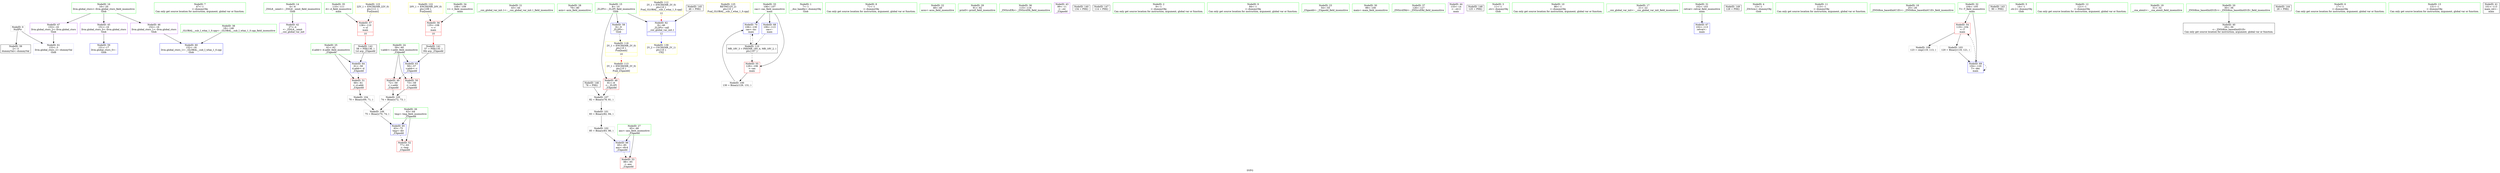digraph "SVFG" {
	label="SVFG";

	Node0x564614c7a310 [shape=record,color=grey,label="{NodeID: 0\nNullPtr}"];
	Node0x564614c7a310 -> Node0x564614c7f500[style=solid];
	Node0x564614c7a310 -> Node0x564614c81880[style=solid];
	Node0x564614c7d760 [shape=record,color=green,label="{NodeID: 7\n47\<--1\n\<--dummyObj\nCan only get source location for instruction, argument, global var or function.}"];
	Node0x564614c7ddb0 [shape=record,color=green,label="{NodeID: 14\n4\<--6\n_ZStL8__ioinit\<--_ZStL8__ioinit_field_insensitive\nGlob }"];
	Node0x564614c7ddb0 -> Node0x564614c7f7d0[style=solid];
	Node0x564614c848f0 [shape=record,color=grey,label="{NodeID: 104\n70 = Binary(69, 71, )\n}"];
	Node0x564614c848f0 -> Node0x564614c84bf0[style=solid];
	Node0x564614c7e4b0 [shape=record,color=green,label="{NodeID: 21\n43\<--44\n__cxx_global_var_init.1\<--__cxx_global_var_init.1_field_insensitive\n}"];
	Node0x564614c7eaf0 [shape=record,color=green,label="{NodeID: 28\n79\<--80\nasin\<--asin_field_insensitive\n}"];
	Node0x564614c897b0 [shape=record,color=yellow,style=double,label="{NodeID: 118\n2V_1 = ENCHI(MR_2V_0)\npts\{10 \}\nFun[main]|{<s0>10}}"];
	Node0x564614c897b0:s0 -> Node0x564614c89320[style=dashed,color=red];
	Node0x564614c7f130 [shape=record,color=green,label="{NodeID: 35\n110\<--111\nd\<--d_field_insensitive\nmain\n}"];
	Node0x564614c7f130 -> Node0x564614c814b0[style=solid];
	Node0x564614c8a840 [shape=record,color=yellow,style=double,label="{NodeID: 125\nRETMU(2V_2)\npts\{10 \}\nFun[_GLOBAL__sub_I_whai_1_0.cpp]}"];
	Node0x564614c7f7d0 [shape=record,color=purple,label="{NodeID: 42\n27\<--4\n\<--_ZStL8__ioinit\n__cxx_global_var_init\n}"];
	Node0x564614c80e30 [shape=record,color=red,label="{NodeID: 49\n72\<--59\n\<--v.addr\n_Z3gaodd\n}"];
	Node0x564614c80e30 -> Node0x564614c84a70[style=solid];
	Node0x564614c8b640 [shape=record,color=yellow,style=double,label="{NodeID: 139\n2V_2 = CSCHI(MR_2V_1)\npts\{10 \}\nCS[]}"];
	Node0x564614c813e0 [shape=record,color=red,label="{NodeID: 56\n135\<--108\n\<--v\nmain\n|{<s0>10}}"];
	Node0x564614c813e0:s0 -> Node0x564614c8eec0[style=solid,color=red];
	Node0x564614c8ffe0 [shape=record,color=black,label="{NodeID: 146\n78 = PHI()\n}"];
	Node0x564614c8ffe0 -> Node0x564614c84d70[style=solid];
	Node0x564614c81a50 [shape=record,color=blue,label="{NodeID: 63\n59\<--57\nv.addr\<--v\n_Z3gaodd\n}"];
	Node0x564614c81a50 -> Node0x564614c80e30[style=dashed];
	Node0x564614c81a50 -> Node0x564614c80f00[style=dashed];
	Node0x564614c82000 [shape=record,color=blue,label="{NodeID: 70\n106\<--130\ncas\<--inc\nmain\n}"];
	Node0x564614c82000 -> Node0x564614c881f0[style=dashed];
	Node0x564614c7c320 [shape=record,color=green,label="{NodeID: 1\n7\<--1\n__dso_handle\<--dummyObj\nGlob }"];
	Node0x564614c7d7f0 [shape=record,color=green,label="{NodeID: 8\n71\<--1\n\<--dummyObj\nCan only get source location for instruction, argument, global var or function.}"];
	Node0x564614c7deb0 [shape=record,color=green,label="{NodeID: 15\n8\<--10\n_ZL2PI\<--_ZL2PI_field_insensitive\nGlob }"];
	Node0x564614c7deb0 -> Node0x564614c80d60[style=solid];
	Node0x564614c7deb0 -> Node0x564614c81580[style=solid];
	Node0x564614c7deb0 -> Node0x564614c81980[style=solid];
	Node0x564614c84a70 [shape=record,color=grey,label="{NodeID: 105\n74 = Binary(72, 73, )\n}"];
	Node0x564614c84a70 -> Node0x564614c84bf0[style=solid];
	Node0x564614c7e5b0 [shape=record,color=green,label="{NodeID: 22\n48\<--49\nacos\<--acos_field_insensitive\n}"];
	Node0x564614c89210 [shape=record,color=yellow,style=double,label="{NodeID: 112\n2V_1 = ENCHI(MR_2V_0)\npts\{10 \}\nFun[_GLOBAL__sub_I_whai_1_0.cpp]|{<s0>12}}"];
	Node0x564614c89210:s0 -> Node0x564614c81980[style=dashed,color=red];
	Node0x564614c7ebf0 [shape=record,color=green,label="{NodeID: 29\n91\<--92\nprintf\<--printf_field_insensitive\n}"];
	Node0x564614c7f200 [shape=record,color=green,label="{NodeID: 36\n115\<--116\n_ZNSirsERi\<--_ZNSirsERi_field_insensitive\n}"];
	Node0x564614c7f8a0 [shape=record,color=purple,label="{NodeID: 43\n89\<--11\n\<--.str\n_Z3gaodd\n}"];
	Node0x564614c80f00 [shape=record,color=red,label="{NodeID: 50\n73\<--59\n\<--v.addr\n_Z3gaodd\n}"];
	Node0x564614c80f00 -> Node0x564614c84a70[style=solid];
	Node0x564614b11840 [shape=record,color=black,label="{NodeID: 140\n134 = PHI()\n}"];
	Node0x564614c814b0 [shape=record,color=red,label="{NodeID: 57\n136\<--110\n\<--d\nmain\n|{<s0>10}}"];
	Node0x564614c814b0:s0 -> Node0x564614c8f0b0[style=solid,color=red];
	Node0x564614c900e0 [shape=record,color=black,label="{NodeID: 147\n114 = PHI()\n}"];
	Node0x564614c81b20 [shape=record,color=blue,label="{NodeID: 64\n61\<--58\nd.addr\<--d\n_Z3gaodd\n}"];
	Node0x564614c81b20 -> Node0x564614c80fd0[style=dashed];
	Node0x564614c7b280 [shape=record,color=green,label="{NodeID: 2\n9\<--1\n\<--dummyObj\nCan only get source location for instruction, argument, global var or function.}"];
	Node0x564614c7d8b0 [shape=record,color=green,label="{NodeID: 9\n84\<--1\n\<--dummyObj\nCan only get source location for instruction, argument, global var or function.}"];
	Node0x564614c7dfb0 [shape=record,color=green,label="{NodeID: 16\n16\<--20\nllvm.global_ctors\<--llvm.global_ctors_field_insensitive\nGlob }"];
	Node0x564614c7dfb0 -> Node0x564614c7fa40[style=solid];
	Node0x564614c7dfb0 -> Node0x564614c7fb40[style=solid];
	Node0x564614c7dfb0 -> Node0x564614c7fc40[style=solid];
	Node0x564614c84bf0 [shape=record,color=grey,label="{NodeID: 106\n75 = Binary(70, 74, )\n}"];
	Node0x564614c84bf0 -> Node0x564614c81bf0[style=solid];
	Node0x564614c7e6b0 [shape=record,color=green,label="{NodeID: 23\n54\<--55\n_Z3gaodd\<--_Z3gaodd_field_insensitive\n}"];
	Node0x564614c89320 [shape=record,color=yellow,style=double,label="{NodeID: 113\n2V_1 = ENCHI(MR_2V_0)\npts\{10 \}\nFun[_Z3gaodd]}"];
	Node0x564614c89320 -> Node0x564614c80d60[style=dashed];
	Node0x564614c7ecf0 [shape=record,color=green,label="{NodeID: 30\n99\<--100\nmain\<--main_field_insensitive\n}"];
	Node0x564614c7f300 [shape=record,color=green,label="{NodeID: 37\n126\<--127\n_ZNSirsERd\<--_ZNSirsERd_field_insensitive\n}"];
	Node0x564614c7f970 [shape=record,color=purple,label="{NodeID: 44\n133\<--14\n\<--.str.2\nmain\n}"];
	Node0x564614c80fd0 [shape=record,color=red,label="{NodeID: 51\n69\<--61\n\<--d.addr\n_Z3gaodd\n}"];
	Node0x564614c80fd0 -> Node0x564614c848f0[style=solid];
	Node0x564614c8eec0 [shape=record,color=black,label="{NodeID: 141\n57 = PHI(135, )\n0th arg _Z3gaodd }"];
	Node0x564614c8eec0 -> Node0x564614c81a50[style=solid];
	Node0x564614c81580 [shape=record,color=blue,label="{NodeID: 58\n8\<--9\n_ZL2PI\<--\nGlob }"];
	Node0x564614c81580 -> Node0x564614c897b0[style=dashed];
	Node0x564614c901b0 [shape=record,color=black,label="{NodeID: 148\n125 = PHI()\n}"];
	Node0x564614c81bf0 [shape=record,color=blue,label="{NodeID: 65\n63\<--75\ntmp\<--div\n_Z3gaodd\n}"];
	Node0x564614c81bf0 -> Node0x564614c810a0[style=dashed];
	Node0x564614c7b310 [shape=record,color=green,label="{NodeID: 3\n11\<--1\n.str\<--dummyObj\nGlob }"];
	Node0x564614c7d9b0 [shape=record,color=green,label="{NodeID: 10\n86\<--1\n\<--dummyObj\nCan only get source location for instruction, argument, global var or function.}"];
	Node0x564614c84370 [shape=record,color=grey,label="{NodeID: 100\n130 = Binary(129, 131, )\n}"];
	Node0x564614c84370 -> Node0x564614c82000[style=solid];
	Node0x564614c7e0b0 [shape=record,color=green,label="{NodeID: 17\n21\<--22\n__cxx_global_var_init\<--__cxx_global_var_init_field_insensitive\n}"];
	Node0x564614c84d70 [shape=record,color=grey,label="{NodeID: 107\n82 = Binary(78, 81, )\n}"];
	Node0x564614c84d70 -> Node0x564614c84470[style=solid];
	Node0x564614c7e7b0 [shape=record,color=green,label="{NodeID: 24\n59\<--60\nv.addr\<--v.addr_field_insensitive\n_Z3gaodd\n}"];
	Node0x564614c7e7b0 -> Node0x564614c80e30[style=solid];
	Node0x564614c7e7b0 -> Node0x564614c80f00[style=solid];
	Node0x564614c7e7b0 -> Node0x564614c81a50[style=solid];
	Node0x564614c7edf0 [shape=record,color=green,label="{NodeID: 31\n102\<--103\nretval\<--retval_field_insensitive\nmain\n}"];
	Node0x564614c7edf0 -> Node0x564614c81d90[style=solid];
	Node0x564614c7f400 [shape=record,color=green,label="{NodeID: 38\n18\<--146\n_GLOBAL__sub_I_whai_1_0.cpp\<--_GLOBAL__sub_I_whai_1_0.cpp_field_insensitive\n}"];
	Node0x564614c7f400 -> Node0x564614c81780[style=solid];
	Node0x564614c7fa40 [shape=record,color=purple,label="{NodeID: 45\n151\<--16\nllvm.global_ctors_0\<--llvm.global_ctors\nGlob }"];
	Node0x564614c7fa40 -> Node0x564614c81680[style=solid];
	Node0x564614c810a0 [shape=record,color=red,label="{NodeID: 52\n77\<--63\n\<--tmp\n_Z3gaodd\n}"];
	Node0x564614c8f0b0 [shape=record,color=black,label="{NodeID: 142\n58 = PHI(136, )\n1st arg _Z3gaodd }"];
	Node0x564614c8f0b0 -> Node0x564614c81b20[style=solid];
	Node0x564614c81680 [shape=record,color=blue,label="{NodeID: 59\n151\<--17\nllvm.global_ctors_0\<--\nGlob }"];
	Node0x564614c902e0 [shape=record,color=black,label="{NodeID: 149\n128 = PHI()\n}"];
	Node0x564614c81cc0 [shape=record,color=blue,label="{NodeID: 66\n65\<--85\nans\<--div4\n_Z3gaodd\n}"];
	Node0x564614c81cc0 -> Node0x564614c81170[style=dashed];
	Node0x564614c7d5b0 [shape=record,color=green,label="{NodeID: 4\n13\<--1\n_ZSt3cin\<--dummyObj\nGlob }"];
	Node0x564614c7dab0 [shape=record,color=green,label="{NodeID: 11\n113\<--1\n\<--dummyObj\nCan only get source location for instruction, argument, global var or function.}"];
	Node0x564614c84470 [shape=record,color=grey,label="{NodeID: 101\n83 = Binary(82, 84, )\n}"];
	Node0x564614c84470 -> Node0x564614c845f0[style=solid];
	Node0x564614c7e1b0 [shape=record,color=green,label="{NodeID: 18\n25\<--26\n_ZNSt8ios_base4InitC1Ev\<--_ZNSt8ios_base4InitC1Ev_field_insensitive\n}"];
	Node0x564614c84ef0 [shape=record,color=grey,label="{NodeID: 108\n123 = cmp(119, 113, )\n}"];
	Node0x564614c7e880 [shape=record,color=green,label="{NodeID: 25\n61\<--62\nd.addr\<--d.addr_field_insensitive\n_Z3gaodd\n}"];
	Node0x564614c7e880 -> Node0x564614c80fd0[style=solid];
	Node0x564614c7e880 -> Node0x564614c81b20[style=solid];
	Node0x564614c7eec0 [shape=record,color=green,label="{NodeID: 32\n104\<--105\nT\<--T_field_insensitive\nmain\n}"];
	Node0x564614c7eec0 -> Node0x564614c81240[style=solid];
	Node0x564614c7eec0 -> Node0x564614c81f30[style=solid];
	Node0x564614c89b60 [shape=record,color=yellow,style=double,label="{NodeID: 122\n20V_1 = ENCHI(MR_20V_0)\npts\{109 \}\nFun[main]}"];
	Node0x564614c89b60 -> Node0x564614c813e0[style=dashed];
	Node0x564614c7f500 [shape=record,color=black,label="{NodeID: 39\n2\<--3\ndummyVal\<--dummyVal\n}"];
	Node0x564614c7fb40 [shape=record,color=purple,label="{NodeID: 46\n152\<--16\nllvm.global_ctors_1\<--llvm.global_ctors\nGlob }"];
	Node0x564614c7fb40 -> Node0x564614c81780[style=solid];
	Node0x564614c81170 [shape=record,color=red,label="{NodeID: 53\n88\<--65\n\<--ans\n_Z3gaodd\n}"];
	Node0x564614c8fcb0 [shape=record,color=black,label="{NodeID: 143\n90 = PHI()\n}"];
	Node0x564614c81780 [shape=record,color=blue,label="{NodeID: 60\n152\<--18\nllvm.global_ctors_1\<--_GLOBAL__sub_I_whai_1_0.cpp\nGlob }"];
	Node0x564614c81d90 [shape=record,color=blue,label="{NodeID: 67\n102\<--113\nretval\<--\nmain\n}"];
	Node0x564614c7d640 [shape=record,color=green,label="{NodeID: 5\n14\<--1\n.str.2\<--dummyObj\nGlob }"];
	Node0x564614c7dbb0 [shape=record,color=green,label="{NodeID: 12\n121\<--1\n\<--dummyObj\nCan only get source location for instruction, argument, global var or function.}"];
	Node0x564614c845f0 [shape=record,color=grey,label="{NodeID: 102\n85 = Binary(83, 86, )\n}"];
	Node0x564614c845f0 -> Node0x564614c81cc0[style=solid];
	Node0x564614c7e2b0 [shape=record,color=green,label="{NodeID: 19\n31\<--32\n__cxa_atexit\<--__cxa_atexit_field_insensitive\n}"];
	Node0x564614c7e950 [shape=record,color=green,label="{NodeID: 26\n63\<--64\ntmp\<--tmp_field_insensitive\n_Z3gaodd\n}"];
	Node0x564614c7e950 -> Node0x564614c810a0[style=solid];
	Node0x564614c7e950 -> Node0x564614c81bf0[style=solid];
	Node0x564614c7ef90 [shape=record,color=green,label="{NodeID: 33\n106\<--107\ncas\<--cas_field_insensitive\nmain\n}"];
	Node0x564614c7ef90 -> Node0x564614c81310[style=solid];
	Node0x564614c7ef90 -> Node0x564614c81e60[style=solid];
	Node0x564614c7ef90 -> Node0x564614c82000[style=solid];
	Node0x564614c89c40 [shape=record,color=yellow,style=double,label="{NodeID: 123\n22V_1 = ENCHI(MR_22V_0)\npts\{111 \}\nFun[main]}"];
	Node0x564614c89c40 -> Node0x564614c814b0[style=dashed];
	Node0x564614c7f600 [shape=record,color=black,label="{NodeID: 40\n29\<--30\n\<--_ZNSt8ios_base4InitD1Ev\nCan only get source location for instruction, argument, global var or function.}"];
	Node0x564614c7fc40 [shape=record,color=purple,label="{NodeID: 47\n153\<--16\nllvm.global_ctors_2\<--llvm.global_ctors\nGlob }"];
	Node0x564614c7fc40 -> Node0x564614c81880[style=solid];
	Node0x564614c81240 [shape=record,color=red,label="{NodeID: 54\n119\<--104\n\<--T\nmain\n}"];
	Node0x564614c81240 -> Node0x564614c84770[style=solid];
	Node0x564614c81240 -> Node0x564614c84ef0[style=solid];
	Node0x564614c8fd80 [shape=record,color=black,label="{NodeID: 144\n28 = PHI()\n}"];
	Node0x564614c81880 [shape=record,color=blue, style = dotted,label="{NodeID: 61\n153\<--3\nllvm.global_ctors_2\<--dummyVal\nGlob }"];
	Node0x564614c81e60 [shape=record,color=blue,label="{NodeID: 68\n106\<--113\ncas\<--\nmain\n}"];
	Node0x564614c81e60 -> Node0x564614c881f0[style=dashed];
	Node0x564614c7d6d0 [shape=record,color=green,label="{NodeID: 6\n17\<--1\n\<--dummyObj\nCan only get source location for instruction, argument, global var or function.}"];
	Node0x564614c7dcb0 [shape=record,color=green,label="{NodeID: 13\n131\<--1\n\<--dummyObj\nCan only get source location for instruction, argument, global var or function.}"];
	Node0x564614c84770 [shape=record,color=grey,label="{NodeID: 103\n120 = Binary(119, 121, )\n}"];
	Node0x564614c84770 -> Node0x564614c81f30[style=solid];
	Node0x564614c7e3b0 [shape=record,color=green,label="{NodeID: 20\n30\<--36\n_ZNSt8ios_base4InitD1Ev\<--_ZNSt8ios_base4InitD1Ev_field_insensitive\n}"];
	Node0x564614c7e3b0 -> Node0x564614c7f600[style=solid];
	Node0x564614c881f0 [shape=record,color=black,label="{NodeID: 110\nMR_18V_3 = PHI(MR_18V_4, MR_18V_2, )\npts\{107 \}\n}"];
	Node0x564614c881f0 -> Node0x564614c81310[style=dashed];
	Node0x564614c881f0 -> Node0x564614c82000[style=dashed];
	Node0x564614c7ea20 [shape=record,color=green,label="{NodeID: 27\n65\<--66\nans\<--ans_field_insensitive\n_Z3gaodd\n}"];
	Node0x564614c7ea20 -> Node0x564614c81170[style=solid];
	Node0x564614c7ea20 -> Node0x564614c81cc0[style=solid];
	Node0x564614c7f060 [shape=record,color=green,label="{NodeID: 34\n108\<--109\nv\<--v_field_insensitive\nmain\n}"];
	Node0x564614c7f060 -> Node0x564614c813e0[style=solid];
	Node0x564614c7f700 [shape=record,color=black,label="{NodeID: 41\n101\<--113\nmain_ret\<--\nmain\n}"];
	Node0x564614c80d60 [shape=record,color=red,label="{NodeID: 48\n81\<--8\n\<--_ZL2PI\n_Z3gaodd\n}"];
	Node0x564614c80d60 -> Node0x564614c84d70[style=solid];
	Node0x564614c81310 [shape=record,color=red,label="{NodeID: 55\n129\<--106\n\<--cas\nmain\n}"];
	Node0x564614c81310 -> Node0x564614c84370[style=solid];
	Node0x564614c8fe80 [shape=record,color=black,label="{NodeID: 145\n46 = PHI()\n}"];
	Node0x564614c8fe80 -> Node0x564614c81980[style=solid];
	Node0x564614c81980 [shape=record,color=blue,label="{NodeID: 62\n8\<--46\n_ZL2PI\<--call\n__cxx_global_var_init.1\n|{<s0>12}}"];
	Node0x564614c81980:s0 -> Node0x564614c8b640[style=dashed,color=blue];
	Node0x564614c81f30 [shape=record,color=blue,label="{NodeID: 69\n104\<--120\nT\<--dec\nmain\n}"];
	Node0x564614c81f30 -> Node0x564614c81240[style=dashed];
	Node0x564614c81f30 -> Node0x564614c81f30[style=dashed];
}
